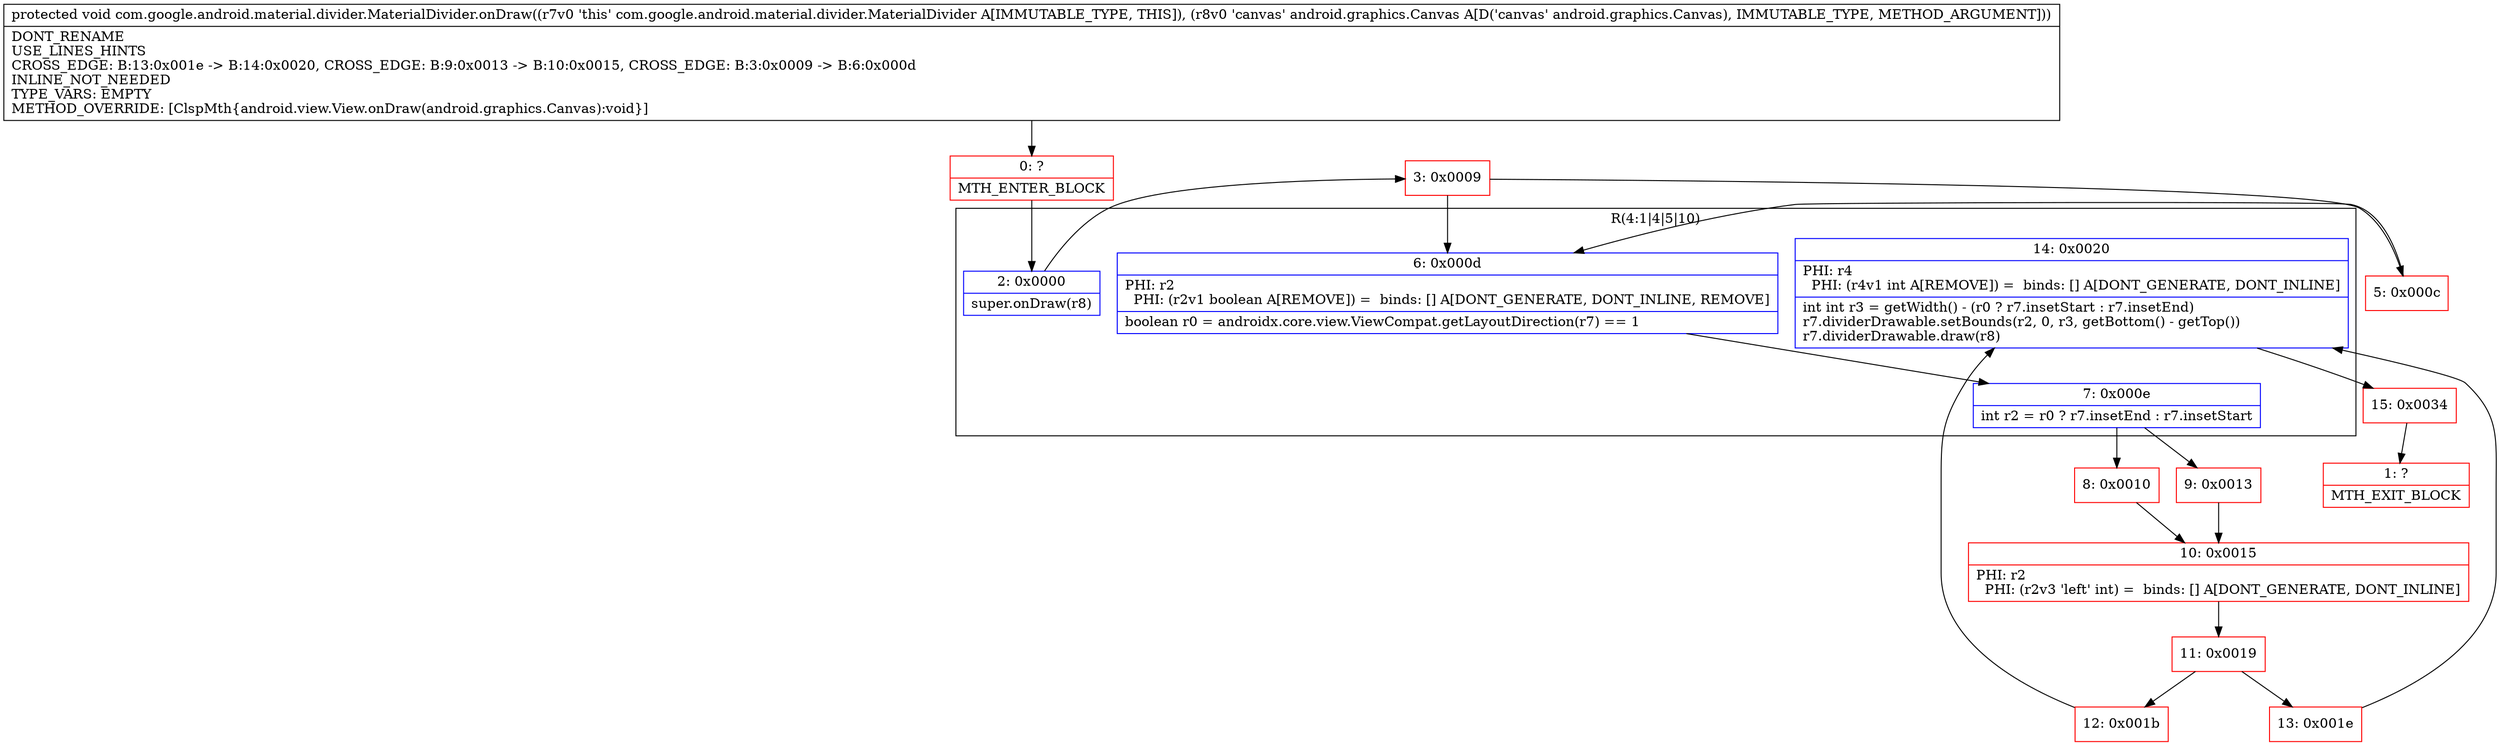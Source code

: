 digraph "CFG forcom.google.android.material.divider.MaterialDivider.onDraw(Landroid\/graphics\/Canvas;)V" {
subgraph cluster_Region_1751790244 {
label = "R(4:1|4|5|10)";
node [shape=record,color=blue];
Node_2 [shape=record,label="{2\:\ 0x0000|super.onDraw(r8)\l}"];
Node_6 [shape=record,label="{6\:\ 0x000d|PHI: r2 \l  PHI: (r2v1 boolean A[REMOVE]) =  binds: [] A[DONT_GENERATE, DONT_INLINE, REMOVE]\l|boolean r0 = androidx.core.view.ViewCompat.getLayoutDirection(r7) == 1\l}"];
Node_7 [shape=record,label="{7\:\ 0x000e|int r2 = r0 ? r7.insetEnd : r7.insetStart\l}"];
Node_14 [shape=record,label="{14\:\ 0x0020|PHI: r4 \l  PHI: (r4v1 int A[REMOVE]) =  binds: [] A[DONT_GENERATE, DONT_INLINE]\l|int int r3 = getWidth() \- (r0 ? r7.insetStart : r7.insetEnd)\lr7.dividerDrawable.setBounds(r2, 0, r3, getBottom() \- getTop())\lr7.dividerDrawable.draw(r8)\l}"];
}
Node_0 [shape=record,color=red,label="{0\:\ ?|MTH_ENTER_BLOCK\l}"];
Node_3 [shape=record,color=red,label="{3\:\ 0x0009}"];
Node_5 [shape=record,color=red,label="{5\:\ 0x000c}"];
Node_8 [shape=record,color=red,label="{8\:\ 0x0010}"];
Node_10 [shape=record,color=red,label="{10\:\ 0x0015|PHI: r2 \l  PHI: (r2v3 'left' int) =  binds: [] A[DONT_GENERATE, DONT_INLINE]\l}"];
Node_11 [shape=record,color=red,label="{11\:\ 0x0019}"];
Node_12 [shape=record,color=red,label="{12\:\ 0x001b}"];
Node_15 [shape=record,color=red,label="{15\:\ 0x0034}"];
Node_1 [shape=record,color=red,label="{1\:\ ?|MTH_EXIT_BLOCK\l}"];
Node_13 [shape=record,color=red,label="{13\:\ 0x001e}"];
Node_9 [shape=record,color=red,label="{9\:\ 0x0013}"];
MethodNode[shape=record,label="{protected void com.google.android.material.divider.MaterialDivider.onDraw((r7v0 'this' com.google.android.material.divider.MaterialDivider A[IMMUTABLE_TYPE, THIS]), (r8v0 'canvas' android.graphics.Canvas A[D('canvas' android.graphics.Canvas), IMMUTABLE_TYPE, METHOD_ARGUMENT]))  | DONT_RENAME\lUSE_LINES_HINTS\lCROSS_EDGE: B:13:0x001e \-\> B:14:0x0020, CROSS_EDGE: B:9:0x0013 \-\> B:10:0x0015, CROSS_EDGE: B:3:0x0009 \-\> B:6:0x000d\lINLINE_NOT_NEEDED\lTYPE_VARS: EMPTY\lMETHOD_OVERRIDE: [ClspMth\{android.view.View.onDraw(android.graphics.Canvas):void\}]\l}"];
MethodNode -> Node_0;Node_2 -> Node_3;
Node_6 -> Node_7;
Node_7 -> Node_8;
Node_7 -> Node_9;
Node_14 -> Node_15;
Node_0 -> Node_2;
Node_3 -> Node_5;
Node_3 -> Node_6;
Node_5 -> Node_6;
Node_8 -> Node_10;
Node_10 -> Node_11;
Node_11 -> Node_12;
Node_11 -> Node_13;
Node_12 -> Node_14;
Node_15 -> Node_1;
Node_13 -> Node_14;
Node_9 -> Node_10;
}

